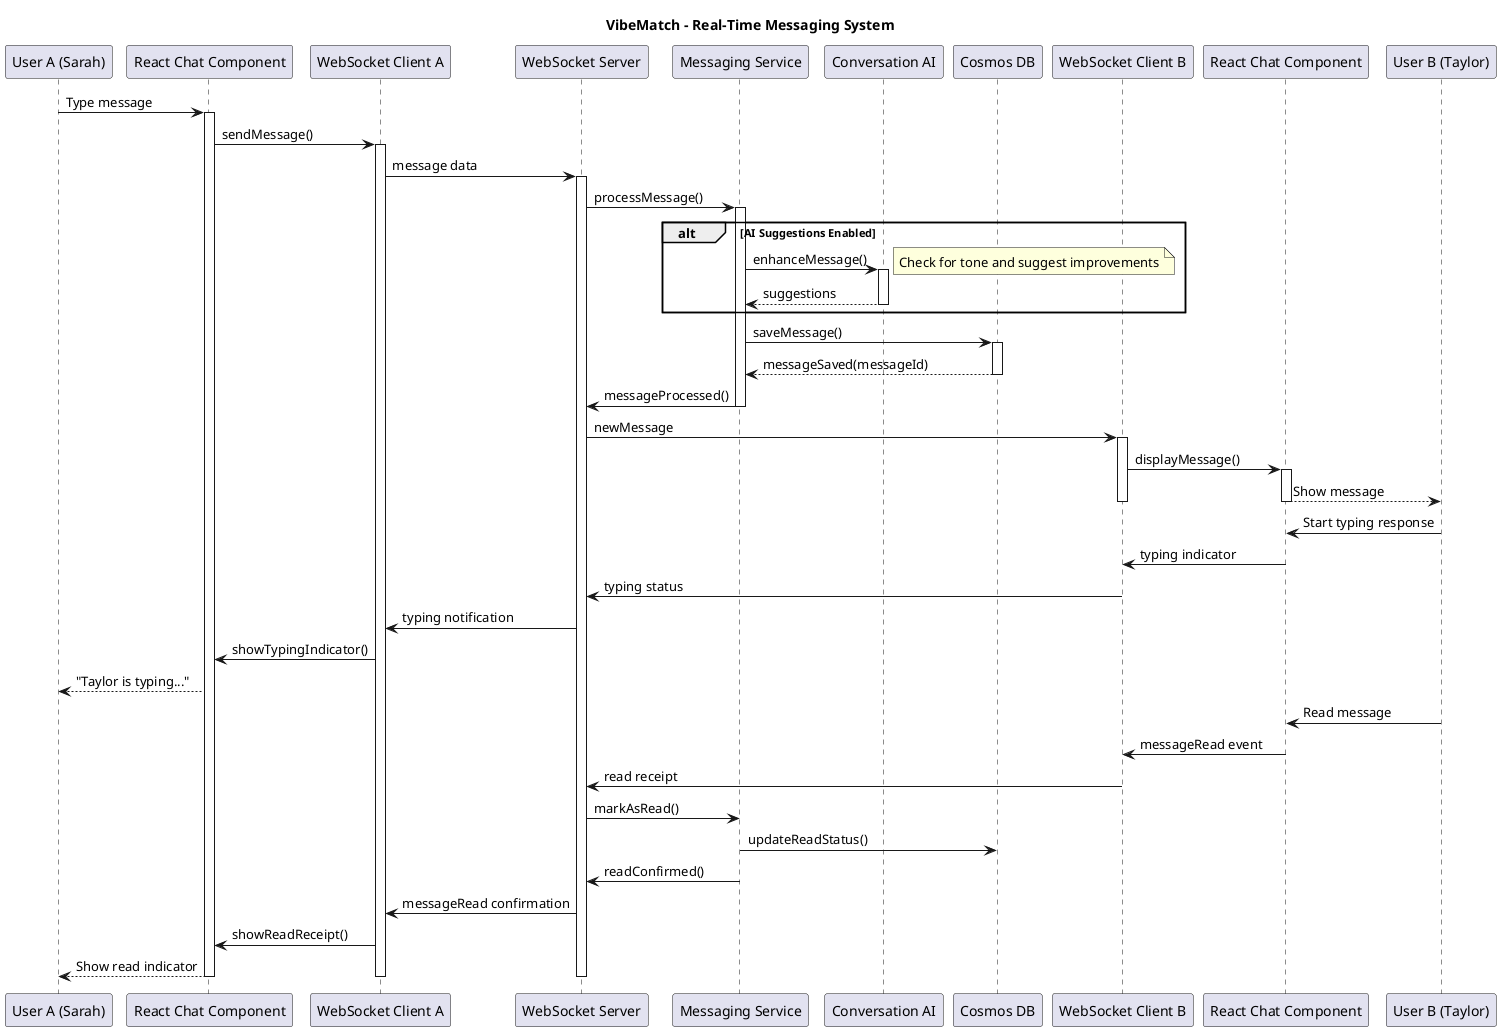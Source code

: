 @startuml VibeMatch_Messaging_System
title VibeMatch - Real-Time Messaging System

participant "User A (Sarah)" as UserA
participant "React Chat Component" as ChatA
participant "WebSocket Client A" as WSA
participant "WebSocket Server" as WSServer
participant "Messaging Service" as MsgService
participant "Conversation AI" as AI
participant "Cosmos DB" as DB
participant "WebSocket Client B" as WSB
participant "React Chat Component" as ChatB
participant "User B (Taylor)" as UserB

UserA -> ChatA : Type message
activate ChatA

ChatA -> WSA : sendMessage()
activate WSA

WSA -> WSServer : message data
activate WSServer

WSServer -> MsgService : processMessage()
activate MsgService

alt AI Suggestions Enabled
    MsgService -> AI : enhanceMessage()
    activate AI
    note right : Check for tone and suggest improvements
    AI --> MsgService : suggestions
    deactivate AI
end

MsgService -> DB : saveMessage()
activate DB
DB --> MsgService : messageSaved(messageId)
deactivate DB

MsgService -> WSServer : messageProcessed()
deactivate MsgService

WSServer -> WSB : newMessage
activate WSB

WSB -> ChatB : displayMessage()
activate ChatB

ChatB --> UserB : Show message
deactivate ChatB
deactivate WSB

UserB -> ChatB : Start typing response
ChatB -> WSB : typing indicator
WSB -> WSServer : typing status
WSServer -> WSA : typing notification
WSA -> ChatA : showTypingIndicator()
ChatA --> UserA : "Taylor is typing..."

UserB -> ChatB : Read message
ChatB -> WSB : messageRead event
WSB -> WSServer : read receipt
WSServer -> MsgService : markAsRead()
MsgService -> DB : updateReadStatus()
MsgService -> WSServer : readConfirmed()
WSServer -> WSA : messageRead confirmation
WSA -> ChatA : showReadReceipt()
ChatA --> UserA : Show read indicator

deactivate WSServer
deactivate WSA
deactivate ChatA

@enduml 